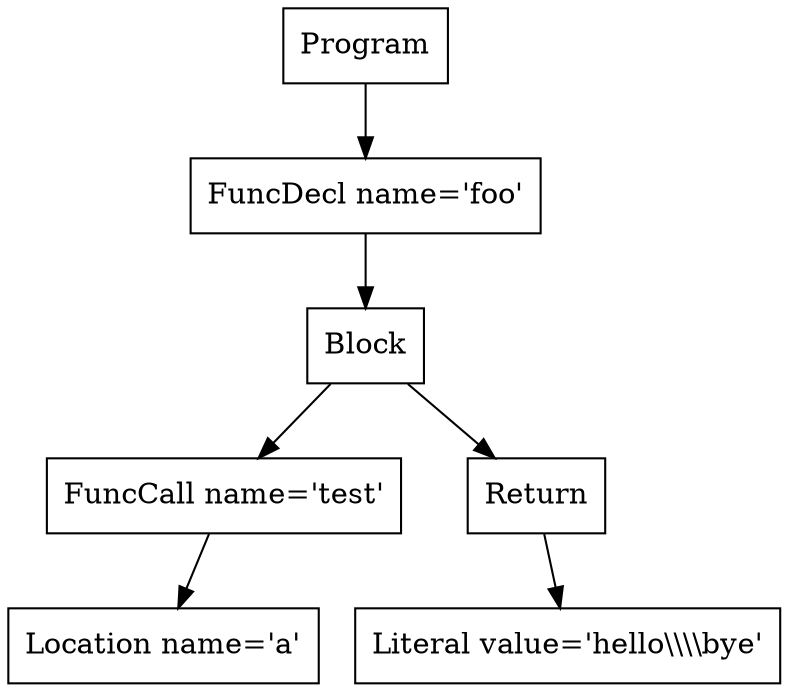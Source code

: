 digraph AST {
4 [shape=box, label="Location name='a'"];
3 [shape=box, label="FuncCall name='test'"];
3 -> 4;
6 [shape=box, label="Literal value='hello\\\\\\\\bye'"];
5 [shape=box, label="Return"];
5 -> 6;
2 [shape=box, label="Block"];
2 -> 3;
2 -> 5;
1 [shape=box, label="FuncDecl name='foo'"];
1 -> 2;
0 [shape=box, label="Program"];
0 -> 1;
}
